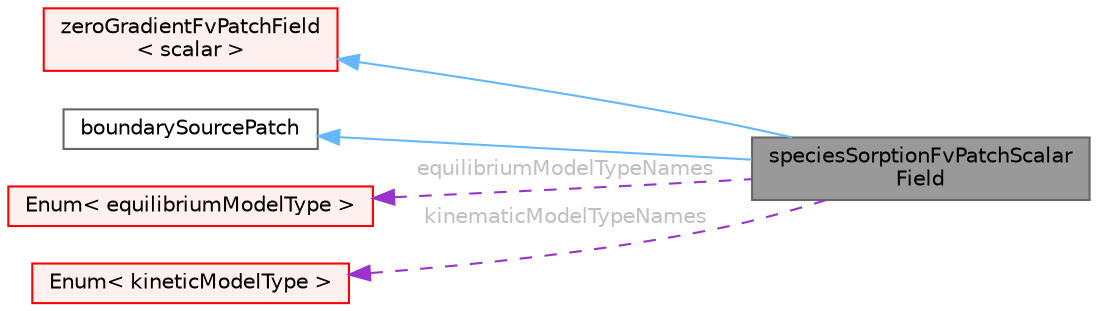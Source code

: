 digraph "speciesSorptionFvPatchScalarField"
{
 // LATEX_PDF_SIZE
  bgcolor="transparent";
  edge [fontname=Helvetica,fontsize=10,labelfontname=Helvetica,labelfontsize=10];
  node [fontname=Helvetica,fontsize=10,shape=box,height=0.2,width=0.4];
  rankdir="LR";
  Node1 [id="Node000001",label="speciesSorptionFvPatchScalar\lField",height=0.2,width=0.4,color="gray40", fillcolor="grey60", style="filled", fontcolor="black",tooltip="This boundary condition provides a first-order zero-gradient condition for a given scalar field to mo..."];
  Node2 -> Node1 [id="edge1_Node000001_Node000002",dir="back",color="steelblue1",style="solid",tooltip=" "];
  Node2 [id="Node000002",label="zeroGradientFvPatchField\l\< scalar \>",height=0.2,width=0.4,color="red", fillcolor="#FFF0F0", style="filled",URL="$classFoam_1_1zeroGradientFvPatchField.html",tooltip=" "];
  Node14 -> Node1 [id="edge2_Node000001_Node000014",dir="back",color="steelblue1",style="solid",tooltip=" "];
  Node14 [id="Node000014",label="boundarySourcePatch",height=0.2,width=0.4,color="gray40", fillcolor="white", style="filled",URL="$classFoam_1_1boundarySourcePatch.html",tooltip="Pure virtual class for sources on cells next to patches."];
  Node15 -> Node1 [id="edge3_Node000001_Node000015",dir="back",color="darkorchid3",style="dashed",tooltip=" ",label=" equilibriumModelTypeNames",fontcolor="grey" ];
  Node15 [id="Node000015",label="Enum\< equilibriumModelType \>",height=0.2,width=0.4,color="red", fillcolor="#FFF0F0", style="filled",URL="$classFoam_1_1Enum.html",tooltip=" "];
  Node17 -> Node1 [id="edge4_Node000001_Node000017",dir="back",color="darkorchid3",style="dashed",tooltip=" ",label=" kinematicModelTypeNames",fontcolor="grey" ];
  Node17 [id="Node000017",label="Enum\< kineticModelType \>",height=0.2,width=0.4,color="red", fillcolor="#FFF0F0", style="filled",URL="$classFoam_1_1Enum.html",tooltip=" "];
}
